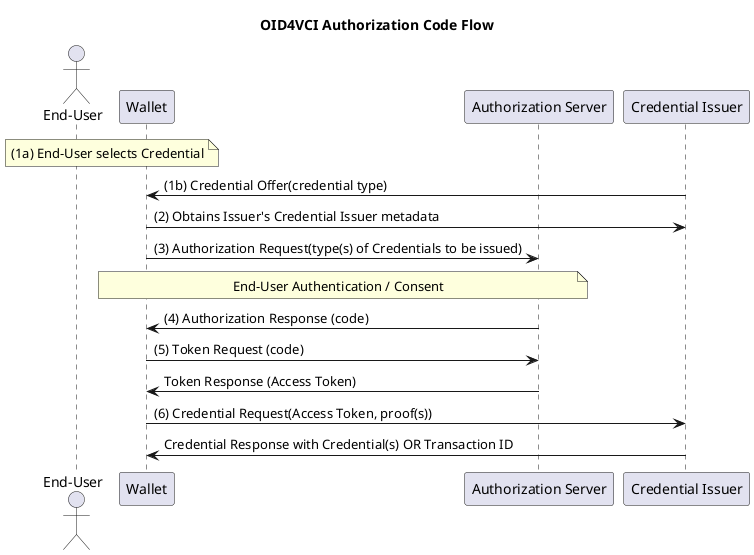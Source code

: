 @startuml
title OID4VCI Authorization Code Flow

actor "End-User"
participant "Wallet"
participant "Authorization Server"
participant "Credential Issuer"

note over "End-User", "Wallet" : (1a) End-User selects Credential

"Credential Issuer" -> "Wallet": (1b) Credential Offer(credential type)
"Wallet" -> "Credential Issuer": (2) Obtains Issuer's Credential Issuer metadata

"Wallet" -> "Authorization Server": (3) Authorization Request(type(s) of Credentials to be issued)

note over "Wallet", "Authorization Server": End-User Authentication / Consent

"Authorization Server" -> "Wallet": (4) Authorization Response (code)

"Wallet" -> "Authorization Server": (5) Token Request (code)
"Authorization Server" -> "Wallet": Token Response (Access Token)

"Wallet" -> "Credential Issuer": (6) Credential Request(Access Token, proof(s))
"Credential Issuer" -> "Wallet": Credential Response with Credential(s) OR Transaction ID

@enduml
